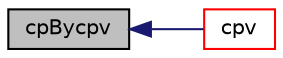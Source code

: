 digraph "cpBycpv"
{
  bgcolor="transparent";
  edge [fontname="Helvetica",fontsize="10",labelfontname="Helvetica",labelfontsize="10"];
  node [fontname="Helvetica",fontsize="10",shape=record];
  rankdir="LR";
  Node1 [label="cpBycpv",height=0.2,width=0.4,color="black", fillcolor="grey75", style="filled", fontcolor="black"];
  Node1 -> Node2 [dir="back",color="midnightblue",fontsize="10",style="solid",fontname="Helvetica"];
  Node2 [label="cpv",height=0.2,width=0.4,color="red",URL="$a02344.html#a64114a1851f10925c82c0ce761c2bc42",tooltip="Heat capacity at constant volume [J/(kmol K)]. "];
}
